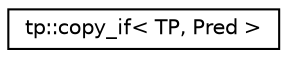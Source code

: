 digraph "Graphical Class Hierarchy"
{
 // LATEX_PDF_SIZE
  edge [fontname="Helvetica",fontsize="10",labelfontname="Helvetica",labelfontsize="10"];
  node [fontname="Helvetica",fontsize="10",shape=record];
  rankdir="LR";
  Node0 [label="tp::copy_if\< TP, Pred \>",height=0.2,width=0.4,color="black", fillcolor="white", style="filled",URL="$structtp_1_1copy__if.html",tooltip=" "];
}
